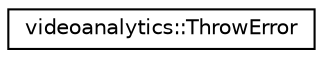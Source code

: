 digraph "Graphical Class Hierarchy"
{
  edge [fontname="Helvetica",fontsize="10",labelfontname="Helvetica",labelfontsize="10"];
  node [fontname="Helvetica",fontsize="10",shape=record];
  rankdir="LR";
  Node0 [label="videoanalytics::ThrowError",height=0.2,width=0.4,color="black", fillcolor="white", style="filled",URL="$de/d1c/classvideoanalytics_1_1ThrowError.html"];
}
